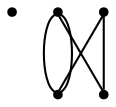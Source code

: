 graph {
  node [shape=point,comment="{\"directed\":false,\"doi\":\"10.1007/3-540-45848-4_20\",\"figure\":\"6\"}"]

  v0 [pos="1752.8333028157554,1670.0916544596353"]
  v1 [pos="1332.0832570393882,1666.0916900634763"]
  v2 [pos="1332.0832570393882,1735.5916595458982"]
  v3 [pos="846.0833390553794,1679.3416595458982"]
  v4 [pos="827.8333187103273,1752.3417409261067"]

  v1 -- v3 [id="-2",pos="1332.0832570393882,1666.0916900634763 1276.6042796665324,1665.8418723495488 1216.9341473383547,1660.525743595359 1183.574930826823,1661.8917083740232 1106.487528483073,1665.0624847412107 922.4999745686849,1676.5125528971353 846.0833390553794,1679.3416595458982"]
  v4 -- v3 [id="-5",pos="827.8333187103273,1752.3417409261067 838.6674226444763,1721.7052602389588 843.4383612356836,1706.4958115598458 845.3250249226888,1694.891637166341 845.9415994451102,1691.1019383060784 846.2323175683111,1686.4335459119616 846.0833390553794,1679.3416595458982"]
  v1 -- v2 [id="-6",pos="1332.0832570393882,1666.0916900634763 1370.4175432996194,1665.6079876952977 1406.7390732965819,1662.9160417455605 1431.0750325520835,1653.641662597656 1493.1166330973308,1630.0041453043618 1566.7500813802085,1512.0957946777341 1629.0749867757163,1488.641637166341 1708.8999430338542,1458.6124674479165 1870.6583658854167,1428.5084025065103 1959.074910481771,1480.3915913899739 2006.5167744954429,1508.2332865397134 2038.0541483561199,1588.766632080078 2041.5751139322917,1637.1416982014973 2044.5332845052085,1677.7541097005208 2019.8041280110679,1747.629191080729 1992.0750935872397,1777.3917134602864 1953.495788574219,1818.808390299479 1850.0083923339846,1848.7290954589844 1802.324930826823,1859.8916625976562 1764.2542521158855,1868.816655476888 1677.5207519531252,1877.8333282470703 1637.3250325520835,1868.1417083740234 1577.0791371663413,1853.6125437418618 1479.949951171875,1762.0582834879556 1422.8249867757163,1744.391657511393 1402.5635954119275,1738.125415843649 1360.2466974971742,1737.2224533321237 1332.0832570393882,1735.5916595458982"]
  v4 -- v2 [id="-10",pos="827.8333187103273,1752.3417409261067 884.1665560107142,1758.8364425184313 913.8438481864861,1761.223179493725 936.0749562581381,1760.891621907552 980.3499857584636,1760.2333323160806 1082.100041707357,1738.9833068847654 1125.8249918619792,1736.141611735026 1169.1749572753906,1733.329162597656 1272.2999572753906,1734.4833628336587 1315.5749003092449,1736.141611735026 1320.0773999018459,1736.3152408314218 1325.7043967383167,1736.4445020035232 1332.0832570393882,1735.5916595458982"]
  v1 -- v2 [id="-11",pos="1332.0832570393882,1666.0916900634763 1332.0749918619792,1685.408936840923 1332.0749918619792,1695.6086762674245 1332.0749918619792,1703.1416829427083 1332.0749918619792,1710.0548842091814 1332.0749918619792,1719.210193974094 1332.0832570393882,1735.5916595458982"]
}